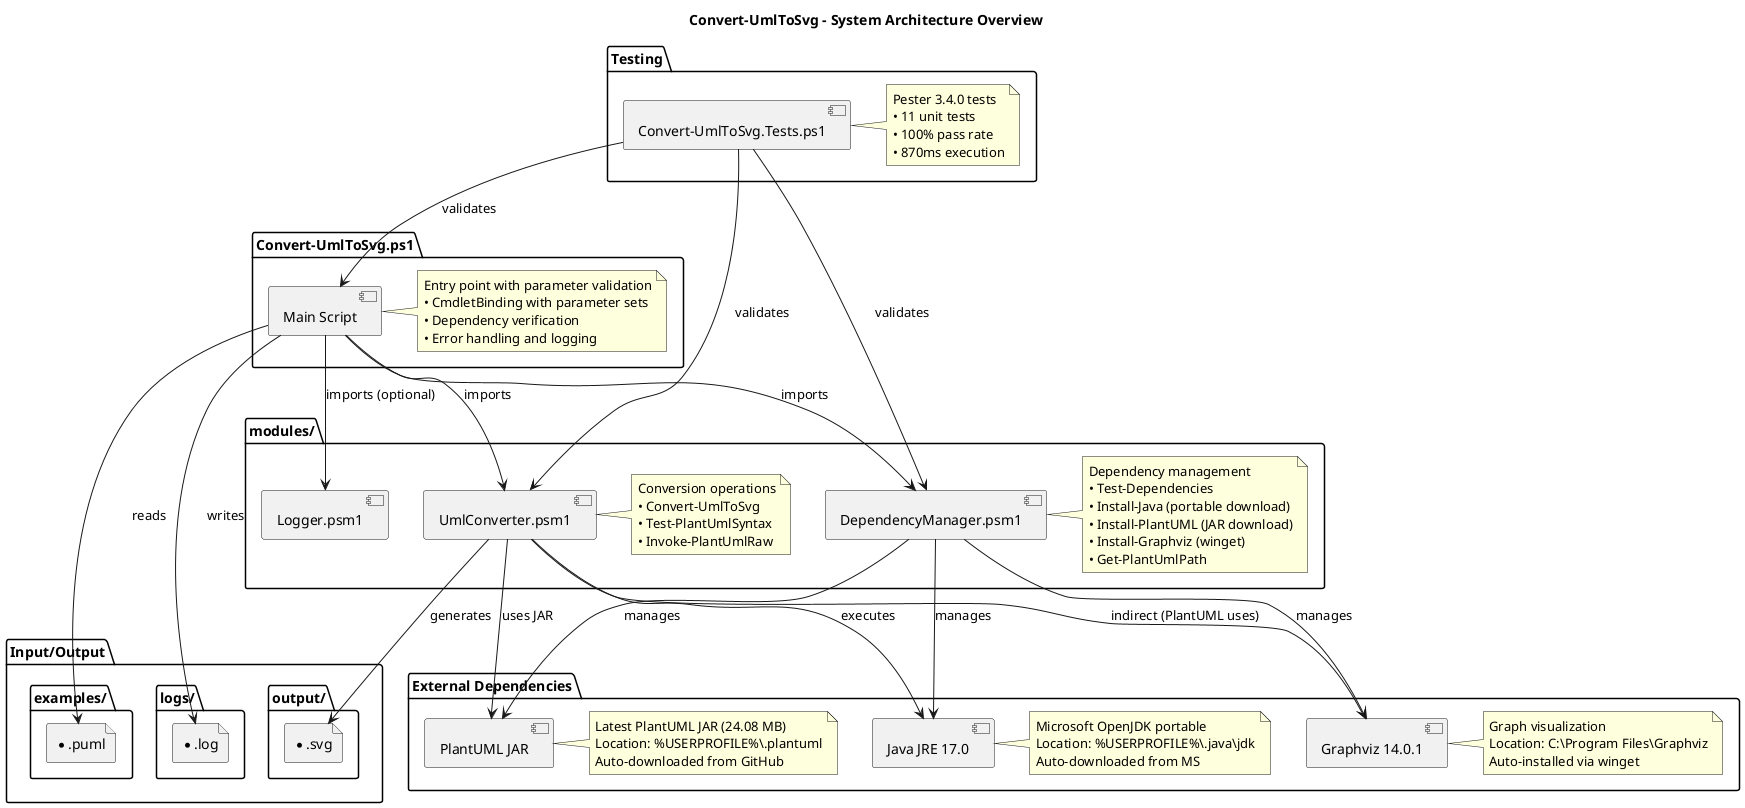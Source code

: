 @startuml architecture-overview
!define RECTANGLE class

title Convert-UmlToSvg - System Architecture Overview

package "Convert-UmlToSvg.ps1" {
    [Main Script] as Main
    note right of Main
        Entry point with parameter validation
        • CmdletBinding with parameter sets
        • Dependency verification
        • Error handling and logging
    end note
}

package "modules/" {
    [DependencyManager.psm1] as DepMgr
    [UmlConverter.psm1] as Converter
    [Logger.psm1] as Logger
    
    note right of DepMgr
        Dependency management
        • Test-Dependencies
        • Install-Java (portable download)
        • Install-PlantUML (JAR download)
        • Install-Graphviz (winget)
        • Get-PlantUmlPath
    end note
    
    note right of Converter
        Conversion operations
        • Convert-UmlToSvg
        • Test-PlantUmlSyntax
        • Invoke-PlantUmlRaw
    end note
}

package "External Dependencies" {
    [Java JRE 17.0] as Java
    [PlantUML JAR] as PlantUML
    [Graphviz 14.0.1] as Graphviz
    
    note right of Java
        Microsoft OpenJDK portable
        Location: %USERPROFILE%\.java\jdk
        Auto-downloaded from MS
    end note
    
    note right of PlantUML
        Latest PlantUML JAR (24.08 MB)
        Location: %USERPROFILE%\.plantuml
        Auto-downloaded from GitHub
    end note
    
    note right of Graphviz
        Graph visualization
        Location: C:\Program Files\Graphviz
        Auto-installed via winget
    end note
}

package "Input/Output" {
    folder "examples/" as Examples {
        file "*.puml" as PumlFiles
    }
    
    folder "output/" as Output {
        file "*.svg" as SvgFiles
    }
    
    folder "logs/" as Logs {
        file "*.log" as LogFiles
    }
}

package "Testing" {
    [Convert-UmlToSvg.Tests.ps1] as Tests
    note right of Tests
        Pester 3.4.0 tests
        • 11 unit tests
        • 100% pass rate
        • 870ms execution
    end note
}

' Relationships
Main --> DepMgr : imports
Main --> Converter : imports
Main --> Logger : imports (optional)
DepMgr --> Java : manages
DepMgr --> PlantUML : manages
DepMgr --> Graphviz : manages
Converter --> Java : executes
Converter --> PlantUML : uses JAR
Converter --> Graphviz : indirect (PlantUML uses)
Main --> PumlFiles : reads
Converter --> SvgFiles : generates
Main --> LogFiles : writes
Tests --> Main : validates
Tests --> DepMgr : validates
Tests --> Converter : validates

@enduml
